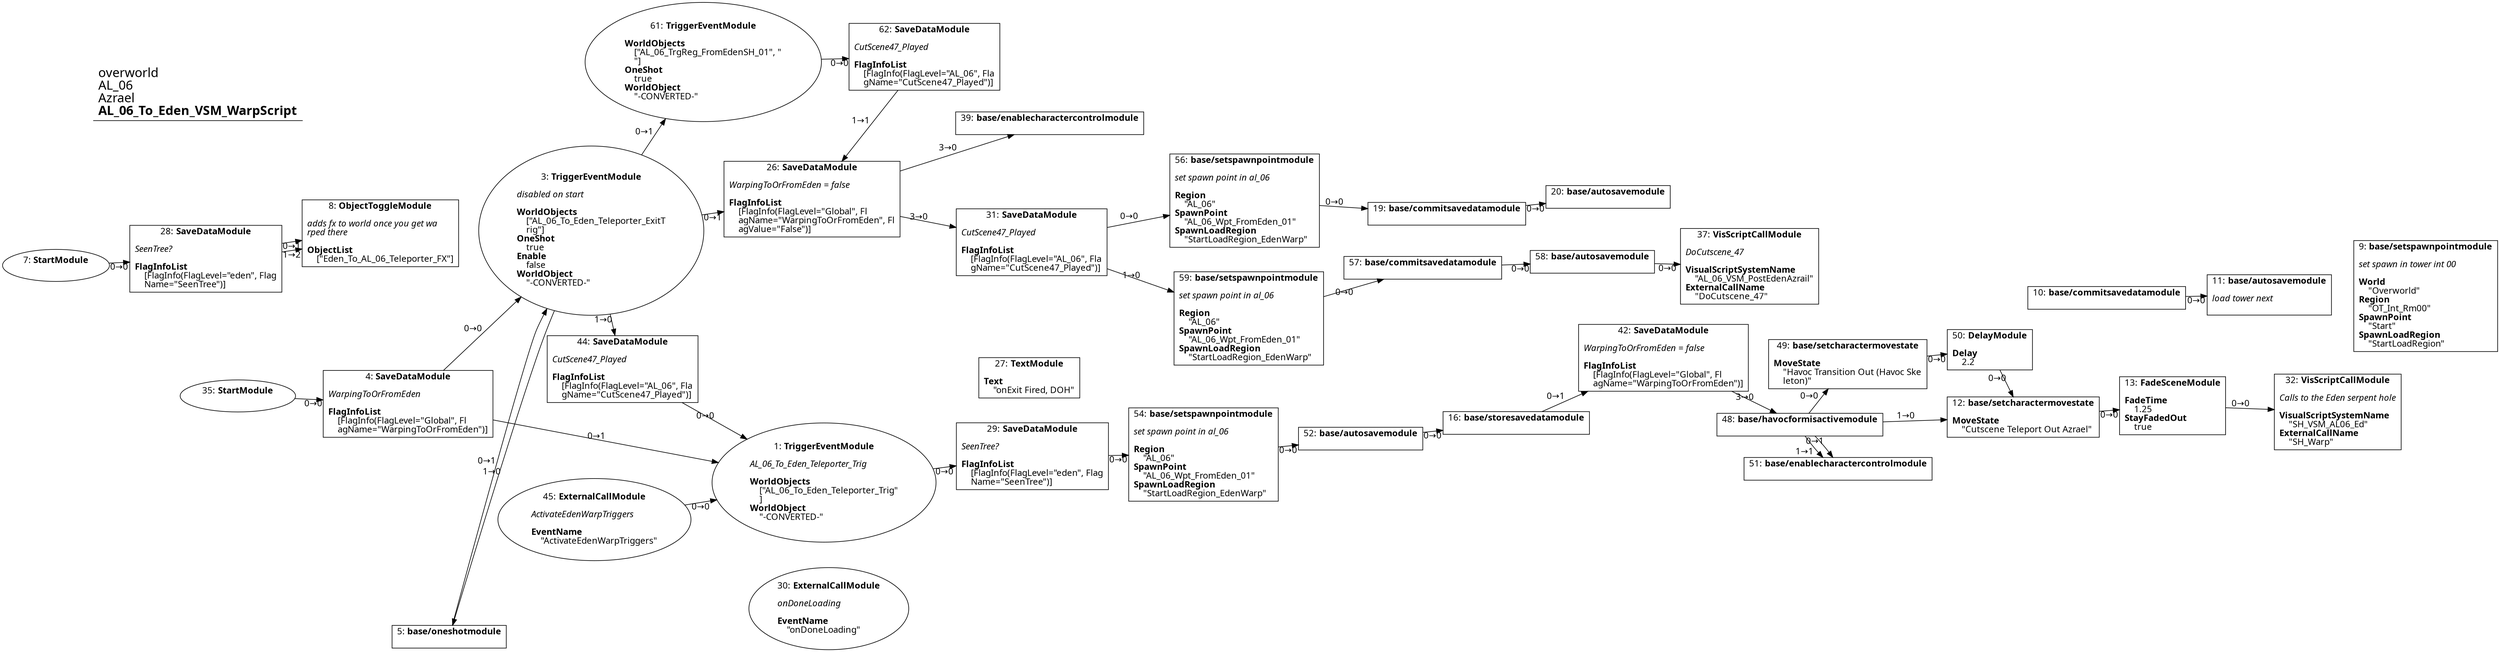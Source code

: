 digraph {
    layout = fdp;
    overlap = prism;
    sep = "+16";
    splines = spline;

    node [ shape = box ];

    graph [ fontname = "Segoe UI" ];
    node [ fontname = "Segoe UI" ];
    edge [ fontname = "Segoe UI" ];

    1 [ label = <1: <b>TriggerEventModule</b><br/><br/><i>AL_06_To_Eden_Teleporter_Trig<br align="left"/></i><br align="left"/><b>WorldObjects</b><br align="left"/>    [&quot;AL_06_To_Eden_Teleporter_Trig&quot;<br align="left"/>    ]<br align="left"/><b>WorldObject</b><br align="left"/>    &quot;-CONVERTED-&quot;<br align="left"/>> ];
    1 [ shape = oval ]
    1 [ pos = "1.1140001,-0.46400002!" ];
    1 -> 29 [ label = "0→0" ];

    3 [ label = <3: <b>TriggerEventModule</b><br/><br/><i>disabled on start<br align="left"/></i><br align="left"/><b>WorldObjects</b><br align="left"/>    [&quot;AL_06_To_Eden_Teleporter_ExitT<br align="left"/>    rig&quot;]<br align="left"/><b>OneShot</b><br align="left"/>    true<br align="left"/><b>Enable</b><br align="left"/>    false<br align="left"/><b>WorldObject</b><br align="left"/>    &quot;-CONVERTED-&quot;<br align="left"/>> ];
    3 [ shape = oval ]
    3 [ pos = "0.59300005,-0.172!" ];
    3 -> 5 [ label = "1→0" ];
    3 -> 26 [ label = "0→1" ];
    3 -> 44 [ label = "1→0" ];
    3 -> 61 [ label = "0→1" ];

    4 [ label = <4: <b>SaveDataModule</b><br/><br/><i>WarpingToOrFromEden<br align="left"/></i><br align="left"/><b>FlagInfoList</b><br align="left"/>    [FlagInfo(FlagLevel=&quot;Global&quot;, Fl<br align="left"/>    agName=&quot;WarpingToOrFromEden&quot;)]<br align="left"/>> ];
    4 [ pos = "0.32200003,-0.48700002!" ];
    4 -> 1 [ label = "0→1" ];
    4 -> 3 [ label = "0→0" ];

    5 [ label = <5: <b>base/oneshotmodule</b><br/><br/>> ];
    5 -> 3 [ label = "0→1" ];

    7 [ label = <7: <b>StartModule</b><br/><br/>> ];
    7 [ shape = oval ]
    7 [ pos = "-0.22100002,-0.16900001!" ];
    7 -> 28 [ label = "0→0" ];

    8 [ label = <8: <b>ObjectToggleModule</b><br/><br/><i>adds fx to world once you get wa<br align="left"/>rped there<br align="left"/></i><br align="left"/><b>ObjectList</b><br align="left"/>    [&quot;Eden_To_AL_06_Teleporter_FX&quot;]<br align="left"/>> ];
    8 [ pos = "0.19600001,-0.14600001!" ];

    9 [ label = <9: <b>base/setspawnpointmodule</b><br/><br/><i>set spawn in tower int 00<br align="left"/></i><br align="left"/><b>World</b><br align="left"/>    &quot;Overworld&quot;<br align="left"/><b>Region</b><br align="left"/>    &quot;OT_Int_Rm00&quot;<br align="left"/><b>SpawnPoint</b><br align="left"/>    &quot;Start&quot;<br align="left"/><b>SpawnLoadRegion</b><br align="left"/>    &quot;StartLoadRegion&quot;<br align="left"/>> ];
    9 [ pos = "3.6770003,-0.279!" ];

    10 [ label = <10: <b>base/commitsavedatamodule</b><br/><br/>> ];
    10 [ pos = "3.2730002,-0.25!" ];
    10 -> 11 [ label = "0→0" ];

    11 [ label = <11: <b>base/autosavemodule</b><br/><br/><i>load tower next<br align="left"/></i><br align="left"/>> ];
    11 [ pos = "3.492,-0.25!" ];

    12 [ label = <12: <b>base/setcharactermovestate</b><br/><br/><b>MoveState</b><br align="left"/>    &quot;Cutscene Teleport Out Azrael&quot;<br align="left"/>> ];
    12 [ pos = "3.141,-0.51000005!" ];
    12 -> 13 [ label = "0→0" ];

    13 [ label = <13: <b>FadeSceneModule</b><br/><br/><b>FadeTime</b><br align="left"/>    1.25<br align="left"/><b>StayFadedOut</b><br align="left"/>    true<br align="left"/>> ];
    13 [ pos = "3.4190001,-0.51000005!" ];
    13 -> 32 [ label = "0→0" ];

    16 [ label = <16: <b>base/storesavedatamodule</b><br/><br/>> ];
    16 [ pos = "2.019,-0.46400002!" ];
    16 -> 42 [ label = "0→1" ];

    19 [ label = <19: <b>base/commitsavedatamodule</b><br/><br/>> ];
    19 [ pos = "1.7850001,-0.014!" ];
    19 -> 20 [ label = "0→0" ];

    20 [ label = <20: <b>base/autosavemodule</b><br/><br/>> ];
    20 [ pos = "2.0040002,-0.014!" ];

    26 [ label = <26: <b>SaveDataModule</b><br/><br/><i>WarpingToOrFromEden = false<br align="left"/></i><br align="left"/><b>FlagInfoList</b><br align="left"/>    [FlagInfo(FlagLevel=&quot;Global&quot;, Fl<br align="left"/>    agName=&quot;WarpingToOrFromEden&quot;, Fl<br align="left"/>    agValue=&quot;False&quot;)]<br align="left"/>> ];
    26 [ pos = "1.1090001,-0.012!" ];
    26 -> 31 [ label = "3→0" ];
    26 -> 39 [ label = "3→0" ];

    27 [ label = <27: <b>TextModule</b><br/><br/><b>Text</b><br align="left"/>    &quot;onExit Fired, DOH&quot;<br align="left"/>> ];
    27 [ pos = "1.3240001,-0.305!" ];

    28 [ label = <28: <b>SaveDataModule</b><br/><br/><i>SeenTree?<br align="left"/></i><br align="left"/><b>FlagInfoList</b><br align="left"/>    [FlagInfo(FlagLevel=&quot;eden&quot;, Flag<br align="left"/>    Name=&quot;SeenTree&quot;)]<br align="left"/>> ];
    28 [ pos = "-0.036000002,-0.16900001!" ];
    28 -> 8 [ label = "0→1" ];
    28 -> 8 [ label = "1→2" ];

    29 [ label = <29: <b>SaveDataModule</b><br/><br/><i>SeenTree?<br align="left"/></i><br align="left"/><b>FlagInfoList</b><br align="left"/>    [FlagInfo(FlagLevel=&quot;eden&quot;, Flag<br align="left"/>    Name=&quot;SeenTree&quot;)]<br align="left"/>> ];
    29 [ pos = "1.368,-0.46400002!" ];
    29 -> 54 [ label = "0→0" ];

    30 [ label = <30: <b>ExternalCallModule</b><br/><br/><i>onDoneLoading<br align="left"/></i><br align="left"/><b>EventName</b><br align="left"/>    &quot;onDoneLoading&quot;<br align="left"/>> ];
    30 [ shape = oval ]
    30 [ pos = "1.031,-0.739!" ];

    31 [ label = <31: <b>SaveDataModule</b><br/><br/><i>CutScene47_Played<br align="left"/></i><br align="left"/><b>FlagInfoList</b><br align="left"/>    [FlagInfo(FlagLevel=&quot;AL_06&quot;, Fla<br align="left"/>    gName=&quot;CutScene47_Played&quot;)]<br align="left"/>> ];
    31 [ pos = "1.322,-0.058000002!" ];
    31 -> 56 [ label = "0→0" ];
    31 -> 59 [ label = "1→0" ];

    32 [ label = <32: <b>VisScriptCallModule</b><br/><br/><i>Calls to the Eden serpent hole<br align="left"/></i><br align="left"/><b>VisualScriptSystemName</b><br align="left"/>    &quot;SH_VSM_AL06_Ed&quot;<br align="left"/><b>ExternalCallName</b><br align="left"/>    &quot;SH_Warp&quot;<br align="left"/>> ];
    32 [ pos = "3.6480002,-0.51000005!" ];

    35 [ label = <35: <b>StartModule</b><br/><br/>> ];
    35 [ shape = oval ]
    35 [ pos = "0.13100001,-0.48700002!" ];
    35 -> 4 [ label = "0→0" ];

    37 [ label = <37: <b>VisScriptCallModule</b><br/><br/><i>DoCutscene_47<br align="left"/></i><br align="left"/><b>VisualScriptSystemName</b><br align="left"/>    &quot;AL_06_VSM_PostEdenAzrail&quot;<br align="left"/><b>ExternalCallName</b><br align="left"/>    &quot;DoCutscene_47&quot;<br align="left"/>> ];
    37 [ pos = "2.1780002,-0.11800001!" ];

    39 [ label = <39: <b>base/enablecharactercontrolmodule</b><br/><br/>> ];
    39 [ pos = "1.3700001,0.10700001!" ];

    42 [ label = <42: <b>SaveDataModule</b><br/><br/><i>WarpingToOrFromEden = false<br align="left"/></i><br align="left"/><b>FlagInfoList</b><br align="left"/>    [FlagInfo(FlagLevel=&quot;Global&quot;, Fl<br align="left"/>    agName=&quot;WarpingToOrFromEden&quot;)]<br align="left"/>> ];
    42 [ pos = "2.2280002,-0.441!" ];
    42 -> 48 [ label = "3→0" ];

    44 [ label = <44: <b>SaveDataModule</b><br/><br/><i>CutScene47_Played<br align="left"/></i><br align="left"/><b>FlagInfoList</b><br align="left"/>    [FlagInfo(FlagLevel=&quot;AL_06&quot;, Fla<br align="left"/>    gName=&quot;CutScene47_Played&quot;)]<br align="left"/>> ];
    44 [ pos = "0.87000006,-0.35700002!" ];
    44 -> 1 [ label = "0→0" ];

    45 [ label = <45: <b>ExternalCallModule</b><br/><br/><i>ActivateEdenWarpTriggers<br align="left"/></i><br align="left"/><b>EventName</b><br align="left"/>    &quot;ActivateEdenWarpTriggers&quot;<br align="left"/>> ];
    45 [ shape = oval ]
    45 [ pos = "0.73800004,-0.587!" ];
    45 -> 1 [ label = "0→0" ];

    48 [ label = <48: <b>base/havocformisactivemodule</b><br/><br/>> ];
    48 [ pos = "2.4390001,-0.48700002!" ];
    48 -> 49 [ label = "0→0" ];
    48 -> 51 [ label = "0→1" ];
    48 -> 51 [ label = "1→1" ];
    48 -> 12 [ label = "1→0" ];

    49 [ label = <49: <b>base/setcharactermovestate</b><br/><br/><b>MoveState</b><br align="left"/>    &quot;Havoc Transition Out (Havoc Ske<br align="left"/>    leton)&quot;<br align="left"/>> ];
    49 [ pos = "2.709,-0.333!" ];
    49 -> 50 [ label = "0→0" ];

    50 [ label = <50: <b>DelayModule</b><br/><br/><b>Delay</b><br align="left"/>    2.2<br align="left"/>> ];
    50 [ pos = "2.9620001,-0.333!" ];
    50 -> 12 [ label = "0→0" ];

    51 [ label = <51: <b>base/enablecharactercontrolmodule</b><br/><br/>> ];
    51 [ pos = "2.762,-0.60700005!" ];

    52 [ label = <52: <b>base/autosavemodule</b><br/><br/>> ];
    52 [ pos = "1.8100001,-0.46400002!" ];
    52 -> 16 [ label = "0→0" ];

    54 [ label = <54: <b>base/setspawnpointmodule</b><br/><br/><i>set spawn point in al_06<br align="left"/></i><br align="left"/><b>Region</b><br align="left"/>    &quot;AL_06&quot;<br align="left"/><b>SpawnPoint</b><br align="left"/>    &quot;AL_06_Wpt_FromEden_01&quot;<br align="left"/><b>SpawnLoadRegion</b><br align="left"/>    &quot;StartLoadRegion_EdenWarp&quot;<br align="left"/>> ];
    54 [ pos = "1.5680001,-0.46400002!" ];
    54 -> 52 [ label = "0→0" ];

    56 [ label = <56: <b>base/setspawnpointmodule</b><br/><br/><i>set spawn point in al_06<br align="left"/></i><br align="left"/><b>Region</b><br align="left"/>    &quot;AL_06&quot;<br align="left"/><b>SpawnPoint</b><br align="left"/>    &quot;AL_06_Wpt_FromEden_01&quot;<br align="left"/><b>SpawnLoadRegion</b><br align="left"/>    &quot;StartLoadRegion_EdenWarp&quot;<br align="left"/>> ];
    56 [ pos = "1.5960001,-0.014!" ];
    56 -> 19 [ label = "0→0" ];

    57 [ label = <57: <b>base/commitsavedatamodule</b><br/><br/>> ];
    57 [ pos = "1.7850001,-0.11800001!" ];
    57 -> 58 [ label = "0→0" ];

    58 [ label = <58: <b>base/autosavemodule</b><br/><br/>> ];
    58 [ pos = "2.005,-0.11800001!" ];
    58 -> 37 [ label = "0→0" ];

    59 [ label = <59: <b>base/setspawnpointmodule</b><br/><br/><i>set spawn point in al_06<br align="left"/></i><br align="left"/><b>Region</b><br align="left"/>    &quot;AL_06&quot;<br align="left"/><b>SpawnPoint</b><br align="left"/>    &quot;AL_06_Wpt_FromEden_01&quot;<br align="left"/><b>SpawnLoadRegion</b><br align="left"/>    &quot;StartLoadRegion_EdenWarp&quot;<br align="left"/>> ];
    59 [ pos = "1.5960001,-0.11800001!" ];
    59 -> 57 [ label = "0→0" ];

    61 [ label = <61: <b>TriggerEventModule</b><br/><br/><b>WorldObjects</b><br align="left"/>    [&quot;AL_06_TrgReg_FromEdenSH_01&quot;, &quot;<br align="left"/>    &quot;]<br align="left"/><b>OneShot</b><br align="left"/>    true<br align="left"/><b>WorldObject</b><br align="left"/>    &quot;-CONVERTED-&quot;<br align="left"/>> ];
    61 [ shape = oval ]
    61 [ pos = "0.66200006,0.335!" ];
    61 -> 62 [ label = "0→0" ];

    62 [ label = <62: <b>SaveDataModule</b><br/><br/><i>CutScene47_Played<br align="left"/></i><br align="left"/><b>FlagInfoList</b><br align="left"/>    [FlagInfo(FlagLevel=&quot;AL_06&quot;, Fla<br align="left"/>    gName=&quot;CutScene47_Played&quot;)]<br align="left"/>> ];
    62 [ pos = "0.91200006,0.335!" ];
    62 -> 26 [ label = "1→1" ];

    title [ pos = "-0.22200002,0.33600003!" ];
    title [ shape = underline ];
    title [ label = <<font point-size="20">overworld<br align="left"/>AL_06<br align="left"/>Azrael<br align="left"/><b>AL_06_To_Eden_VSM_WarpScript</b><br align="left"/></font>> ];
}
